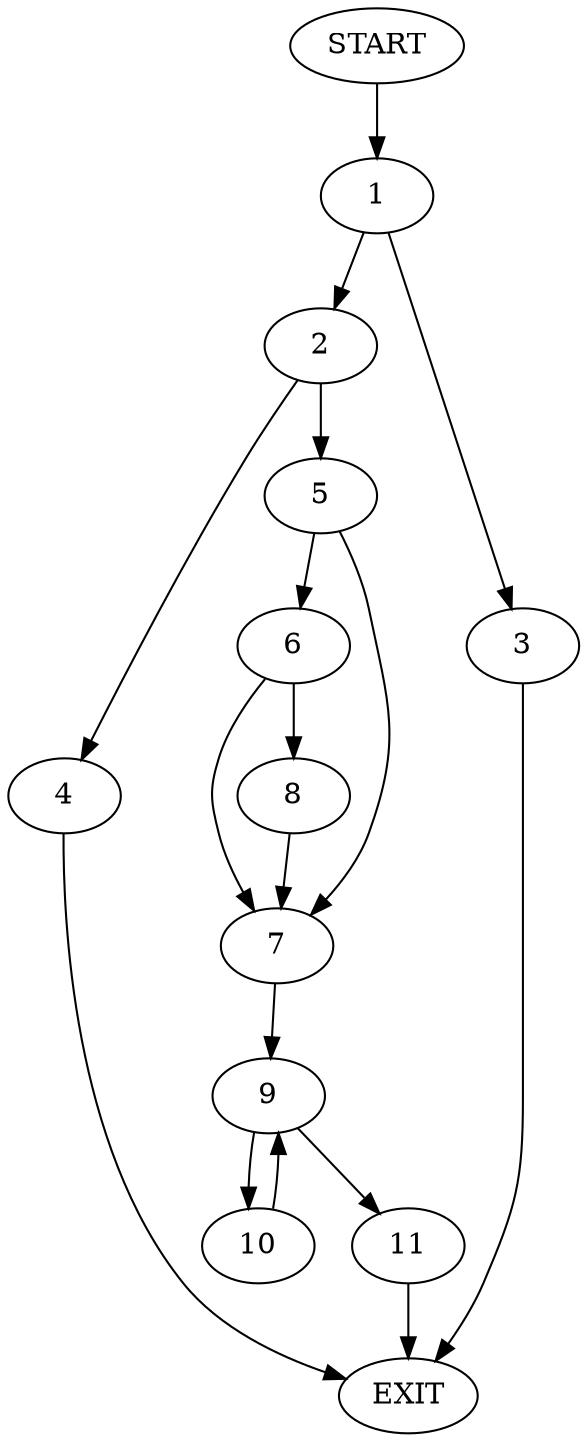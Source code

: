 digraph {
0 [label="START"]
12 [label="EXIT"]
0 -> 1
1 -> 2
1 -> 3
3 -> 12
2 -> 4
2 -> 5
4 -> 12
5 -> 6
5 -> 7
6 -> 8
6 -> 7
7 -> 9
8 -> 7
9 -> 10
9 -> 11
10 -> 9
11 -> 12
}
